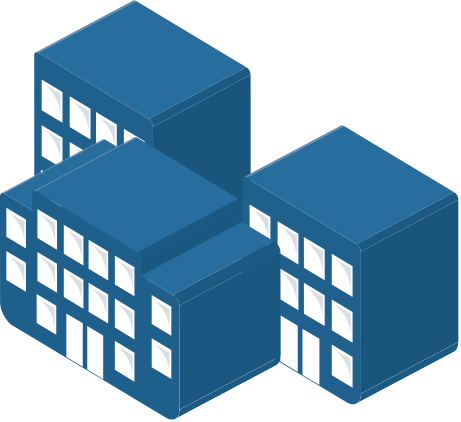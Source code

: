 <mxfile version="24.5.4" type="github">
  <diagram name="Page-1" id="HN00uUDEXN11D5uPcu2R">
    <mxGraphModel dx="891" dy="786" grid="1" gridSize="10" guides="1" tooltips="1" connect="1" arrows="1" fold="1" page="1" pageScale="1" pageWidth="850" pageHeight="1100" math="0" shadow="0">
      <root>
        <mxCell id="0" />
        <mxCell id="1" parent="0" />
        <mxCell id="hcSo7-kyBs8buMVfgqqB-7" value="" style="image;points=[];aspect=fixed;html=1;align=center;shadow=0;dashed=0;image=img/lib/allied_telesis/buildings/Building_Cluster.svg;" vertex="1" parent="1">
          <mxGeometry x="330" y="170" width="229.3" height="210" as="geometry" />
        </mxCell>
      </root>
    </mxGraphModel>
  </diagram>
</mxfile>
